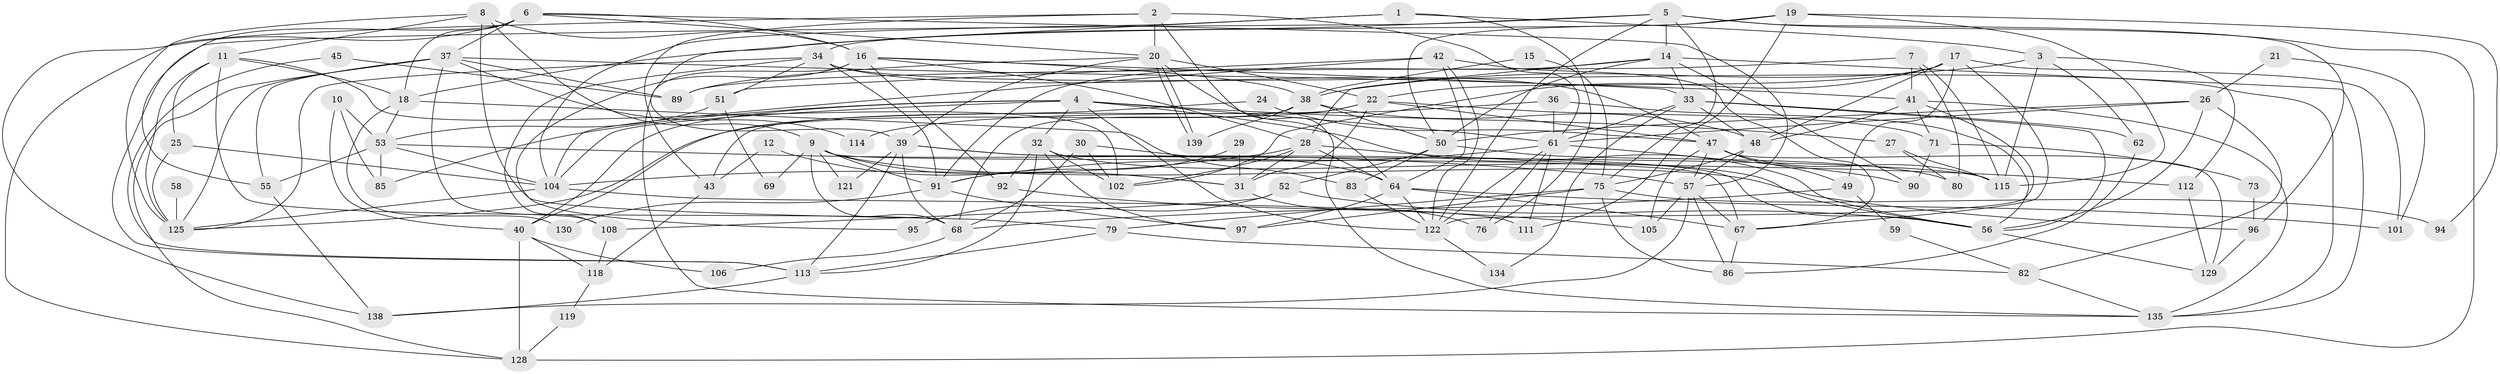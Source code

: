 // Generated by graph-tools (version 1.1) at 2025/52/02/27/25 19:52:04]
// undirected, 100 vertices, 237 edges
graph export_dot {
graph [start="1"]
  node [color=gray90,style=filled];
  1;
  2;
  3;
  4 [super="+72"];
  5 [super="+35"];
  6 [super="+44"];
  7 [super="+13"];
  8 [super="+124"];
  9 [super="+84"];
  10;
  11 [super="+23"];
  12;
  14 [super="+74"];
  15;
  16 [super="+107"];
  17 [super="+60"];
  18;
  19;
  20 [super="+70"];
  21;
  22 [super="+132"];
  24;
  25;
  26;
  27;
  28 [super="+81"];
  29;
  30;
  31 [super="+46"];
  32 [super="+77"];
  33 [super="+63"];
  34 [super="+54"];
  36;
  37 [super="+98"];
  38 [super="+131"];
  39 [super="+120"];
  40 [super="+127"];
  41 [super="+99"];
  42;
  43;
  45;
  47 [super="+133"];
  48 [super="+116"];
  49;
  50 [super="+109"];
  51 [super="+87"];
  52;
  53 [super="+103"];
  55;
  56 [super="+65"];
  57 [super="+93"];
  58;
  59;
  61 [super="+137"];
  62;
  64 [super="+66"];
  67 [super="+100"];
  68 [super="+110"];
  69;
  71;
  73;
  75 [super="+78"];
  76;
  79;
  80;
  82;
  83;
  85;
  86 [super="+88"];
  89;
  90;
  91 [super="+136"];
  92;
  94;
  95;
  96;
  97;
  101;
  102 [super="+117"];
  104 [super="+126"];
  105;
  106;
  108;
  111;
  112;
  113;
  114;
  115 [super="+141"];
  118;
  119;
  121;
  122 [super="+123"];
  125 [super="+142"];
  128 [super="+140"];
  129;
  130;
  134;
  135 [super="+143"];
  138;
  139;
  1 -- 39;
  1 -- 3;
  1 -- 76;
  1 -- 104;
  2 -- 61;
  2 -- 135;
  2 -- 43;
  2 -- 20;
  2 -- 128;
  3 -- 38 [weight=2];
  3 -- 62;
  3 -- 112;
  3 -- 115;
  4 -- 122;
  4 -- 104;
  4 -- 85;
  4 -- 32;
  4 -- 27;
  4 -- 61;
  4 -- 56;
  4 -- 40;
  5 -- 96;
  5 -- 75;
  5 -- 113;
  5 -- 18;
  5 -- 14;
  5 -- 128;
  5 -- 122;
  6 -- 57;
  6 -- 16;
  6 -- 18;
  6 -- 37;
  6 -- 55;
  6 -- 138;
  6 -- 20;
  7 -- 89;
  7 -- 80;
  7 -- 115;
  7 -- 41;
  8 -- 11;
  8 -- 79;
  8 -- 9;
  8 -- 16 [weight=2];
  8 -- 125;
  9 -- 67;
  9 -- 69;
  9 -- 96;
  9 -- 121;
  9 -- 31;
  9 -- 68;
  9 -- 91;
  10 -- 85;
  10 -- 53;
  10 -- 40;
  11 -- 18;
  11 -- 25;
  11 -- 68;
  11 -- 125;
  11 -- 102;
  12 -- 43;
  12 -- 31;
  14 -- 28;
  14 -- 90;
  14 -- 50;
  14 -- 135;
  14 -- 33;
  14 -- 91;
  15 -- 75;
  15 -- 38;
  16 -- 38;
  16 -- 33;
  16 -- 92;
  16 -- 95;
  16 -- 28;
  16 -- 135;
  17 -- 49;
  17 -- 101;
  17 -- 22;
  17 -- 102;
  17 -- 48;
  17 -- 67 [weight=2];
  18 -- 53;
  18 -- 83;
  18 -- 130;
  19 -- 94;
  19 -- 111;
  19 -- 34;
  19 -- 115;
  19 -- 50;
  20 -- 139;
  20 -- 139;
  20 -- 64;
  20 -- 89;
  20 -- 22;
  20 -- 39;
  21 -- 101;
  21 -- 26;
  22 -- 71;
  22 -- 43;
  22 -- 125;
  22 -- 31;
  22 -- 47;
  24 -- 40;
  24 -- 47;
  25 -- 125;
  25 -- 104;
  26 -- 61;
  26 -- 82;
  26 -- 50;
  26 -- 56;
  27 -- 80;
  27 -- 115;
  28 -- 102;
  28 -- 31;
  28 -- 64;
  28 -- 112;
  28 -- 104;
  29 -- 31;
  29 -- 91;
  30 -- 64;
  30 -- 102;
  30 -- 68;
  31 -- 76;
  32 -- 56;
  32 -- 113;
  32 -- 97;
  32 -- 102;
  32 -- 92;
  33 -- 61;
  33 -- 48;
  33 -- 62;
  33 -- 56;
  33 -- 134;
  34 -- 135;
  34 -- 108;
  34 -- 47;
  34 -- 51;
  34 -- 125;
  34 -- 91;
  36 -- 114;
  36 -- 61;
  36 -- 56;
  37 -- 108;
  37 -- 41;
  37 -- 89;
  37 -- 128;
  37 -- 114;
  37 -- 55;
  37 -- 125;
  38 -- 139;
  38 -- 50;
  38 -- 68;
  38 -- 48;
  39 -- 68;
  39 -- 113;
  39 -- 115;
  39 -- 56;
  39 -- 121;
  40 -- 118;
  40 -- 106;
  40 -- 128;
  41 -- 48;
  41 -- 71;
  41 -- 135;
  41 -- 122;
  42 -- 104;
  42 -- 122;
  42 -- 64;
  42 -- 51;
  42 -- 67;
  43 -- 118;
  45 -- 89;
  45 -- 113;
  47 -- 49;
  47 -- 129;
  47 -- 115;
  47 -- 105;
  47 -- 57;
  48 -- 57;
  48 -- 75;
  49 -- 59;
  49 -- 68;
  50 -- 83;
  50 -- 52;
  50 -- 80;
  51 -- 53;
  51 -- 69;
  52 -- 95;
  52 -- 108;
  52 -- 56;
  53 -- 55;
  53 -- 85;
  53 -- 104;
  53 -- 57;
  55 -- 138;
  56 -- 129;
  57 -- 67;
  57 -- 105;
  57 -- 138;
  57 -- 86;
  58 -- 125 [weight=2];
  59 -- 82;
  61 -- 111;
  61 -- 76;
  61 -- 90;
  61 -- 122;
  61 -- 91;
  62 -- 86;
  64 -- 97;
  64 -- 67;
  64 -- 101;
  64 -- 122;
  67 -- 86;
  68 -- 106;
  71 -- 90;
  71 -- 73;
  73 -- 96;
  75 -- 79;
  75 -- 97;
  75 -- 86;
  75 -- 94;
  79 -- 113;
  79 -- 82;
  82 -- 135;
  83 -- 122;
  91 -- 130;
  91 -- 97;
  92 -- 105;
  96 -- 129;
  104 -- 111;
  104 -- 125;
  108 -- 118;
  112 -- 129;
  113 -- 138;
  118 -- 119;
  119 -- 128;
  122 -- 134;
}
